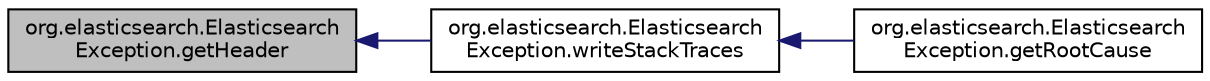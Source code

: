 digraph "org.elasticsearch.ElasticsearchException.getHeader"
{
  edge [fontname="Helvetica",fontsize="10",labelfontname="Helvetica",labelfontsize="10"];
  node [fontname="Helvetica",fontsize="10",shape=record];
  rankdir="LR";
  Node27 [label="org.elasticsearch.Elasticsearch\lException.getHeader",height=0.2,width=0.4,color="black", fillcolor="grey75", style="filled", fontcolor="black"];
  Node27 -> Node28 [dir="back",color="midnightblue",fontsize="10",style="solid",fontname="Helvetica"];
  Node28 [label="org.elasticsearch.Elasticsearch\lException.writeStackTraces",height=0.2,width=0.4,color="black", fillcolor="white", style="filled",URL="$classorg_1_1elasticsearch_1_1_elasticsearch_exception.html#a22de3652428c7858c91a58c7d225a158"];
  Node28 -> Node29 [dir="back",color="midnightblue",fontsize="10",style="solid",fontname="Helvetica"];
  Node29 [label="org.elasticsearch.Elasticsearch\lException.getRootCause",height=0.2,width=0.4,color="black", fillcolor="white", style="filled",URL="$classorg_1_1elasticsearch_1_1_elasticsearch_exception.html#a1d174a2312e18c883196ec07c87c2f50"];
}
